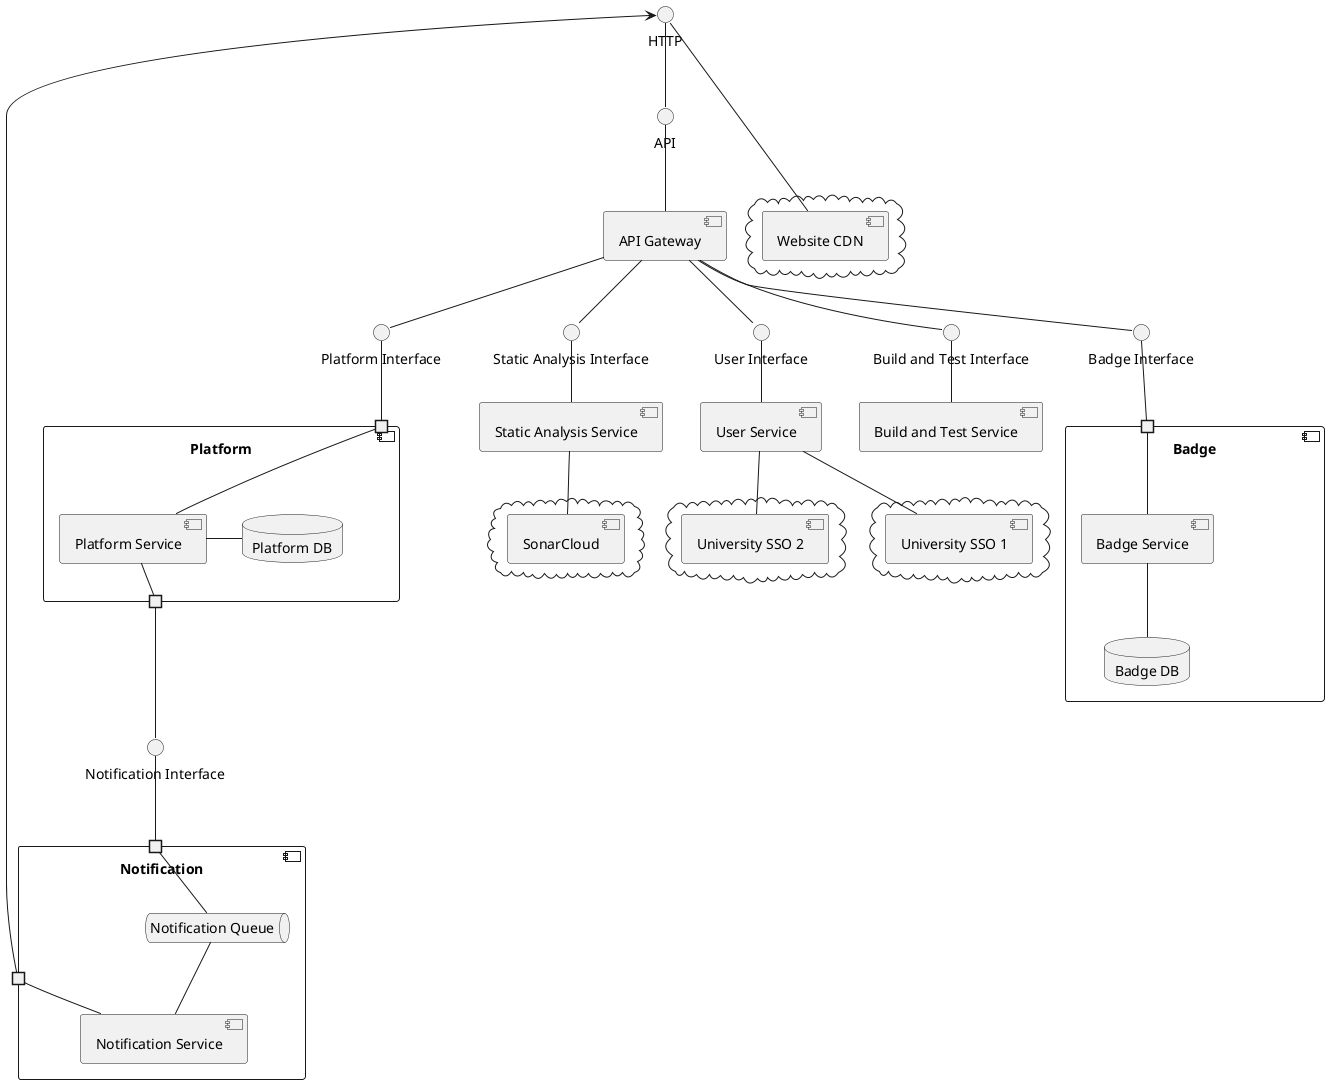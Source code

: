 @startuml Component View

interface HTTP

interface "User Interface" as IUser

component "API Gateway"
interface "API" as IGateway

interface "User Interface" as IUser
component "User Service"

cloud {
  component "University SSO 1"
}

cloud {
  component "University SSO 2"
}

cloud {
    component "Website CDN"
}

interface "Platform Interface" as IPlatform
component Platform {
    portin "<U+00A0>" as PlatformPortIn
    portout "<U+00A0>" as PlatformPortOut
    component "Platform Service"
    database "Platform DB"
}

interface "Notification Interface" as INotification
component Notification {
    portin "<U+00A0>" as NotificationPortIn
    portout "<U+00A0>" as NotificationPortOut
    queue "Notification Queue"
    component "Notification Service"
}

interface "Badge Interface" as IBadge
component Badge {
    portin "<U+00A0>" as BadgePort
    component "Badge Service"
    database "Badge DB"
}

interface "Build and Test Interface" as IBuild
component "Build and Test Service"

interface "Static Analysis Interface" as ISat
component "Static Analysis Service"
cloud {
  component SonarCloud
}

HTTP -- IGateway
IGateway -- [API Gateway]
HTTP --- [Website CDN]

[API Gateway] -- IUser
IUser -- [User Service]
[User Service] -- [University SSO 1]
[User Service] -- [University SSO 2]

[API Gateway] -- IPlatform
IPlatform -- PlatformPortIn
PlatformPortIn - [Platform Service]
[Platform Service] - PlatformPortOut
[Platform Service] - [Platform DB]

[API Gateway] -- ISat
ISat -- [Static Analysis Service]
[Static Analysis Service] -- [SonarCloud]

[API Gateway] -- IBuild
IBuild -- [Build and Test Service]

[API Gateway] -- IBadge
IBadge -- BadgePort
BadgePort - [Badge Service]
[Badge Service] -- [Badge DB]

NotificationPortIn - [Notification Queue]
[Notification Queue] -- [Notification Service]
[Notification Service] - NotificationPortOut
HTTP <- NotificationPortOut

PlatformPortOut -- INotification
INotification -- NotificationPortIn

' Hidden links to distribute stuff better
IPlatform -r[hidden]-- ISat : \t\t\t\t\t
ISat -r[hidden]-- IUser : \t\t\t\t\t
IUser -r[hidden]-- IBuild : \t\t\t\t\t
IBuild -r[hidden]-- IBadge : \t\t\t\t\t

@enduml

